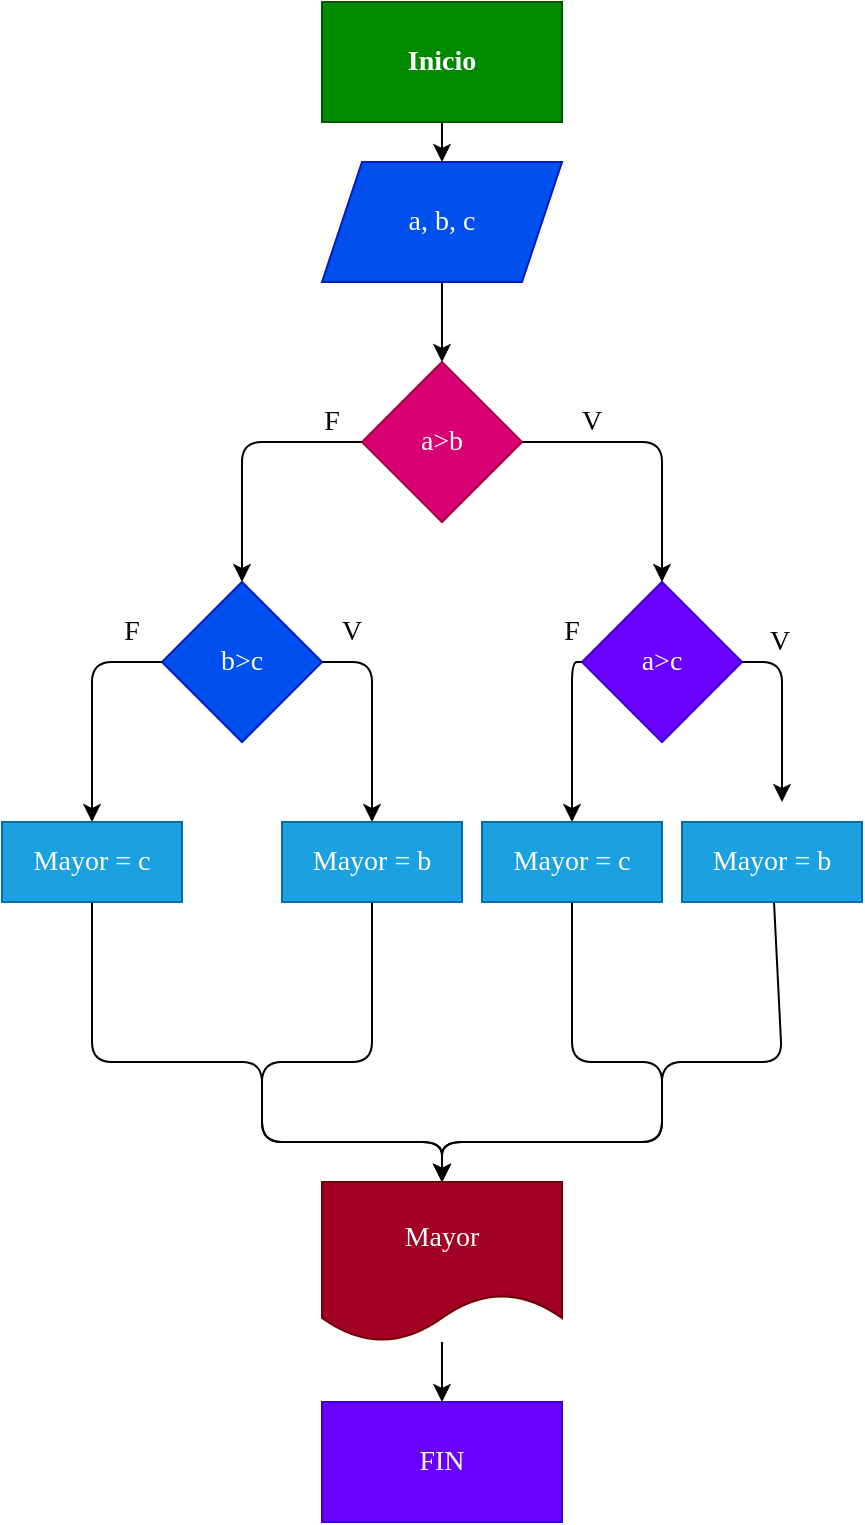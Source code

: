 <mxfile>
    <diagram id="q12zUGTrtYfAqQH1Lhvx" name="Página-1">
        <mxGraphModel dx="422" dy="357" grid="1" gridSize="10" guides="1" tooltips="1" connect="1" arrows="1" fold="1" page="1" pageScale="1" pageWidth="827" pageHeight="1169" math="0" shadow="0">
            <root>
                <mxCell id="0"/>
                <mxCell id="1" parent="0"/>
                <mxCell id="4" value="" style="edgeStyle=none;html=1;fontFamily=Comic Sans MS;fontSize=14;" edge="1" parent="1" source="2" target="3">
                    <mxGeometry relative="1" as="geometry"/>
                </mxCell>
                <mxCell id="2" value="Inicio" style="rounded=0;whiteSpace=wrap;html=1;fontFamily=Comic Sans MS;fontSize=14;fontStyle=1;fillColor=#008a00;fontColor=#ffffff;strokeColor=#005700;" vertex="1" parent="1">
                    <mxGeometry x="170" y="110" width="120" height="60" as="geometry"/>
                </mxCell>
                <mxCell id="6" value="" style="edgeStyle=none;html=1;fontFamily=Comic Sans MS;fontSize=14;" edge="1" parent="1" source="3" target="5">
                    <mxGeometry relative="1" as="geometry"/>
                </mxCell>
                <mxCell id="3" value="a, b, c" style="shape=parallelogram;perimeter=parallelogramPerimeter;whiteSpace=wrap;html=1;fixedSize=1;fontFamily=Comic Sans MS;fontSize=14;fillColor=#0050ef;fontColor=#ffffff;strokeColor=#001DBC;" vertex="1" parent="1">
                    <mxGeometry x="170" y="190" width="120" height="60" as="geometry"/>
                </mxCell>
                <mxCell id="9" style="edgeStyle=none;html=1;entryX=0.5;entryY=0;entryDx=0;entryDy=0;fontFamily=Comic Sans MS;fontSize=14;" edge="1" parent="1" source="5" target="8">
                    <mxGeometry relative="1" as="geometry">
                        <Array as="points">
                            <mxPoint x="130" y="330"/>
                        </Array>
                    </mxGeometry>
                </mxCell>
                <mxCell id="12" style="edgeStyle=none;html=1;entryX=0.5;entryY=0;entryDx=0;entryDy=0;fontFamily=Comic Sans MS;fontSize=14;" edge="1" parent="1" source="5" target="7">
                    <mxGeometry relative="1" as="geometry">
                        <Array as="points">
                            <mxPoint x="340" y="330"/>
                        </Array>
                    </mxGeometry>
                </mxCell>
                <mxCell id="5" value="a&amp;gt;b" style="rhombus;whiteSpace=wrap;html=1;fontFamily=Comic Sans MS;fontSize=14;fillColor=#d80073;fontColor=#ffffff;strokeColor=#A50040;" vertex="1" parent="1">
                    <mxGeometry x="190" y="290" width="80" height="80" as="geometry"/>
                </mxCell>
                <mxCell id="26" style="edgeStyle=none;html=1;entryX=0.5;entryY=0;entryDx=0;entryDy=0;fontFamily=Comic Sans MS;fontSize=14;" edge="1" parent="1" source="7" target="23">
                    <mxGeometry relative="1" as="geometry">
                        <Array as="points">
                            <mxPoint x="295" y="440"/>
                        </Array>
                    </mxGeometry>
                </mxCell>
                <mxCell id="27" style="edgeStyle=none;html=1;fontFamily=Comic Sans MS;fontSize=14;" edge="1" parent="1" source="7">
                    <mxGeometry relative="1" as="geometry">
                        <mxPoint x="400" y="510" as="targetPoint"/>
                        <Array as="points">
                            <mxPoint x="400" y="440"/>
                        </Array>
                    </mxGeometry>
                </mxCell>
                <mxCell id="7" value="a&amp;gt;c" style="rhombus;whiteSpace=wrap;html=1;fontFamily=Comic Sans MS;fontSize=14;fillColor=#6a00ff;fontColor=#ffffff;strokeColor=#3700CC;" vertex="1" parent="1">
                    <mxGeometry x="300" y="400" width="80" height="80" as="geometry"/>
                </mxCell>
                <mxCell id="17" style="edgeStyle=none;html=1;entryX=0.5;entryY=0;entryDx=0;entryDy=0;fontFamily=Comic Sans MS;fontSize=14;exitX=1;exitY=0.5;exitDx=0;exitDy=0;" edge="1" parent="1" source="8" target="15">
                    <mxGeometry relative="1" as="geometry">
                        <Array as="points">
                            <mxPoint x="195" y="440"/>
                        </Array>
                    </mxGeometry>
                </mxCell>
                <mxCell id="18" style="edgeStyle=none;html=1;entryX=0.5;entryY=0;entryDx=0;entryDy=0;fontFamily=Comic Sans MS;fontSize=14;exitX=0;exitY=0.5;exitDx=0;exitDy=0;" edge="1" parent="1" source="8" target="14">
                    <mxGeometry relative="1" as="geometry">
                        <Array as="points">
                            <mxPoint x="55" y="440"/>
                        </Array>
                    </mxGeometry>
                </mxCell>
                <mxCell id="8" value="b&amp;gt;c" style="rhombus;whiteSpace=wrap;html=1;fontFamily=Comic Sans MS;fontSize=14;fillColor=#0050ef;fontColor=#ffffff;strokeColor=#001DBC;" vertex="1" parent="1">
                    <mxGeometry x="90" y="400" width="80" height="80" as="geometry"/>
                </mxCell>
                <mxCell id="11" value="F" style="text;html=1;strokeColor=none;fillColor=none;align=center;verticalAlign=middle;whiteSpace=wrap;rounded=0;fontFamily=Comic Sans MS;fontSize=14;" vertex="1" parent="1">
                    <mxGeometry x="160" y="310" width="30" height="20" as="geometry"/>
                </mxCell>
                <mxCell id="13" value="V" style="text;html=1;strokeColor=none;fillColor=none;align=center;verticalAlign=middle;whiteSpace=wrap;rounded=0;fontFamily=Comic Sans MS;fontSize=14;" vertex="1" parent="1">
                    <mxGeometry x="290" y="310" width="30" height="20" as="geometry"/>
                </mxCell>
                <mxCell id="35" style="edgeStyle=none;html=1;fontFamily=Comic Sans MS;fontSize=14;entryX=0.5;entryY=0;entryDx=0;entryDy=0;" edge="1" parent="1" source="14" target="30">
                    <mxGeometry relative="1" as="geometry">
                        <mxPoint x="140" y="680" as="targetPoint"/>
                        <Array as="points">
                            <mxPoint x="55" y="640"/>
                            <mxPoint x="140" y="640"/>
                            <mxPoint x="140" y="680"/>
                            <mxPoint x="190" y="680"/>
                            <mxPoint x="230" y="680"/>
                        </Array>
                    </mxGeometry>
                </mxCell>
                <mxCell id="14" value="Mayor = c" style="rounded=0;whiteSpace=wrap;html=1;fontFamily=Comic Sans MS;fontSize=14;fillColor=#1ba1e2;fontColor=#ffffff;strokeColor=#006EAF;" vertex="1" parent="1">
                    <mxGeometry x="10" y="520" width="90" height="40" as="geometry"/>
                </mxCell>
                <mxCell id="36" style="edgeStyle=none;html=1;fontFamily=Comic Sans MS;fontSize=14;entryX=0.5;entryY=0;entryDx=0;entryDy=0;" edge="1" parent="1" source="15" target="30">
                    <mxGeometry relative="1" as="geometry">
                        <mxPoint x="140" y="680" as="targetPoint"/>
                        <Array as="points">
                            <mxPoint x="195" y="640"/>
                            <mxPoint x="140" y="640"/>
                            <mxPoint x="140" y="680"/>
                            <mxPoint x="190" y="680"/>
                            <mxPoint x="230" y="680"/>
                        </Array>
                    </mxGeometry>
                </mxCell>
                <mxCell id="15" value="Mayor = b" style="rounded=0;whiteSpace=wrap;html=1;fontFamily=Comic Sans MS;fontSize=14;fillColor=#1ba1e2;fontColor=#ffffff;strokeColor=#006EAF;" vertex="1" parent="1">
                    <mxGeometry x="150" y="520" width="90" height="40" as="geometry"/>
                </mxCell>
                <mxCell id="19" value="F" style="text;html=1;strokeColor=none;fillColor=none;align=center;verticalAlign=middle;whiteSpace=wrap;rounded=0;fontFamily=Comic Sans MS;fontSize=14;" vertex="1" parent="1">
                    <mxGeometry x="60" y="410" width="30" height="30" as="geometry"/>
                </mxCell>
                <mxCell id="22" value="V" style="text;html=1;strokeColor=none;fillColor=none;align=center;verticalAlign=middle;whiteSpace=wrap;rounded=0;fontFamily=Comic Sans MS;fontSize=14;" vertex="1" parent="1">
                    <mxGeometry x="170" y="415" width="30" height="20" as="geometry"/>
                </mxCell>
                <mxCell id="37" style="edgeStyle=none;html=1;fontFamily=Comic Sans MS;fontSize=14;entryX=0.5;entryY=0;entryDx=0;entryDy=0;" edge="1" parent="1" source="23" target="30">
                    <mxGeometry relative="1" as="geometry">
                        <mxPoint x="340" y="680" as="targetPoint"/>
                        <Array as="points">
                            <mxPoint x="295" y="640"/>
                            <mxPoint x="340" y="640"/>
                            <mxPoint x="340" y="680"/>
                            <mxPoint x="280" y="680"/>
                            <mxPoint x="230" y="680"/>
                        </Array>
                    </mxGeometry>
                </mxCell>
                <mxCell id="23" value="Mayor = c" style="rounded=0;whiteSpace=wrap;html=1;fontFamily=Comic Sans MS;fontSize=14;fillColor=#1ba1e2;fontColor=#ffffff;strokeColor=#006EAF;" vertex="1" parent="1">
                    <mxGeometry x="250" y="520" width="90" height="40" as="geometry"/>
                </mxCell>
                <mxCell id="38" style="edgeStyle=none;html=1;fontFamily=Comic Sans MS;fontSize=14;entryX=0.5;entryY=0;entryDx=0;entryDy=0;" edge="1" parent="1" source="24" target="30">
                    <mxGeometry relative="1" as="geometry">
                        <mxPoint x="340" y="680" as="targetPoint"/>
                        <Array as="points">
                            <mxPoint x="400" y="640"/>
                            <mxPoint x="340" y="640"/>
                            <mxPoint x="340" y="680"/>
                            <mxPoint x="280" y="680"/>
                            <mxPoint x="230" y="680"/>
                        </Array>
                    </mxGeometry>
                </mxCell>
                <mxCell id="24" value="Mayor = b" style="rounded=0;whiteSpace=wrap;html=1;fontFamily=Comic Sans MS;fontSize=14;fillColor=#1ba1e2;fontColor=#ffffff;strokeColor=#006EAF;" vertex="1" parent="1">
                    <mxGeometry x="350" y="520" width="90" height="40" as="geometry"/>
                </mxCell>
                <mxCell id="28" value="F" style="text;html=1;strokeColor=none;fillColor=none;align=center;verticalAlign=middle;whiteSpace=wrap;rounded=0;fontFamily=Comic Sans MS;fontSize=14;" vertex="1" parent="1">
                    <mxGeometry x="280" y="410" width="30" height="30" as="geometry"/>
                </mxCell>
                <mxCell id="29" value="V" style="text;html=1;strokeColor=none;fillColor=none;align=center;verticalAlign=middle;whiteSpace=wrap;rounded=0;fontFamily=Comic Sans MS;fontSize=14;" vertex="1" parent="1">
                    <mxGeometry x="384" y="420" width="30" height="20" as="geometry"/>
                </mxCell>
                <mxCell id="40" value="" style="edgeStyle=none;html=1;fontFamily=Comic Sans MS;fontSize=14;" edge="1" parent="1" source="30" target="39">
                    <mxGeometry relative="1" as="geometry"/>
                </mxCell>
                <mxCell id="30" value="Mayor" style="shape=document;whiteSpace=wrap;html=1;boundedLbl=1;fontFamily=Comic Sans MS;fontSize=14;fillColor=#a20025;fontColor=#ffffff;strokeColor=#6F0000;" vertex="1" parent="1">
                    <mxGeometry x="170" y="700" width="120" height="80" as="geometry"/>
                </mxCell>
                <mxCell id="39" value="FIN" style="rounded=0;whiteSpace=wrap;html=1;fontFamily=Comic Sans MS;fontSize=14;fillColor=#6a00ff;fontColor=#ffffff;strokeColor=#3700CC;" vertex="1" parent="1">
                    <mxGeometry x="170" y="810" width="120" height="60" as="geometry"/>
                </mxCell>
            </root>
        </mxGraphModel>
    </diagram>
</mxfile>